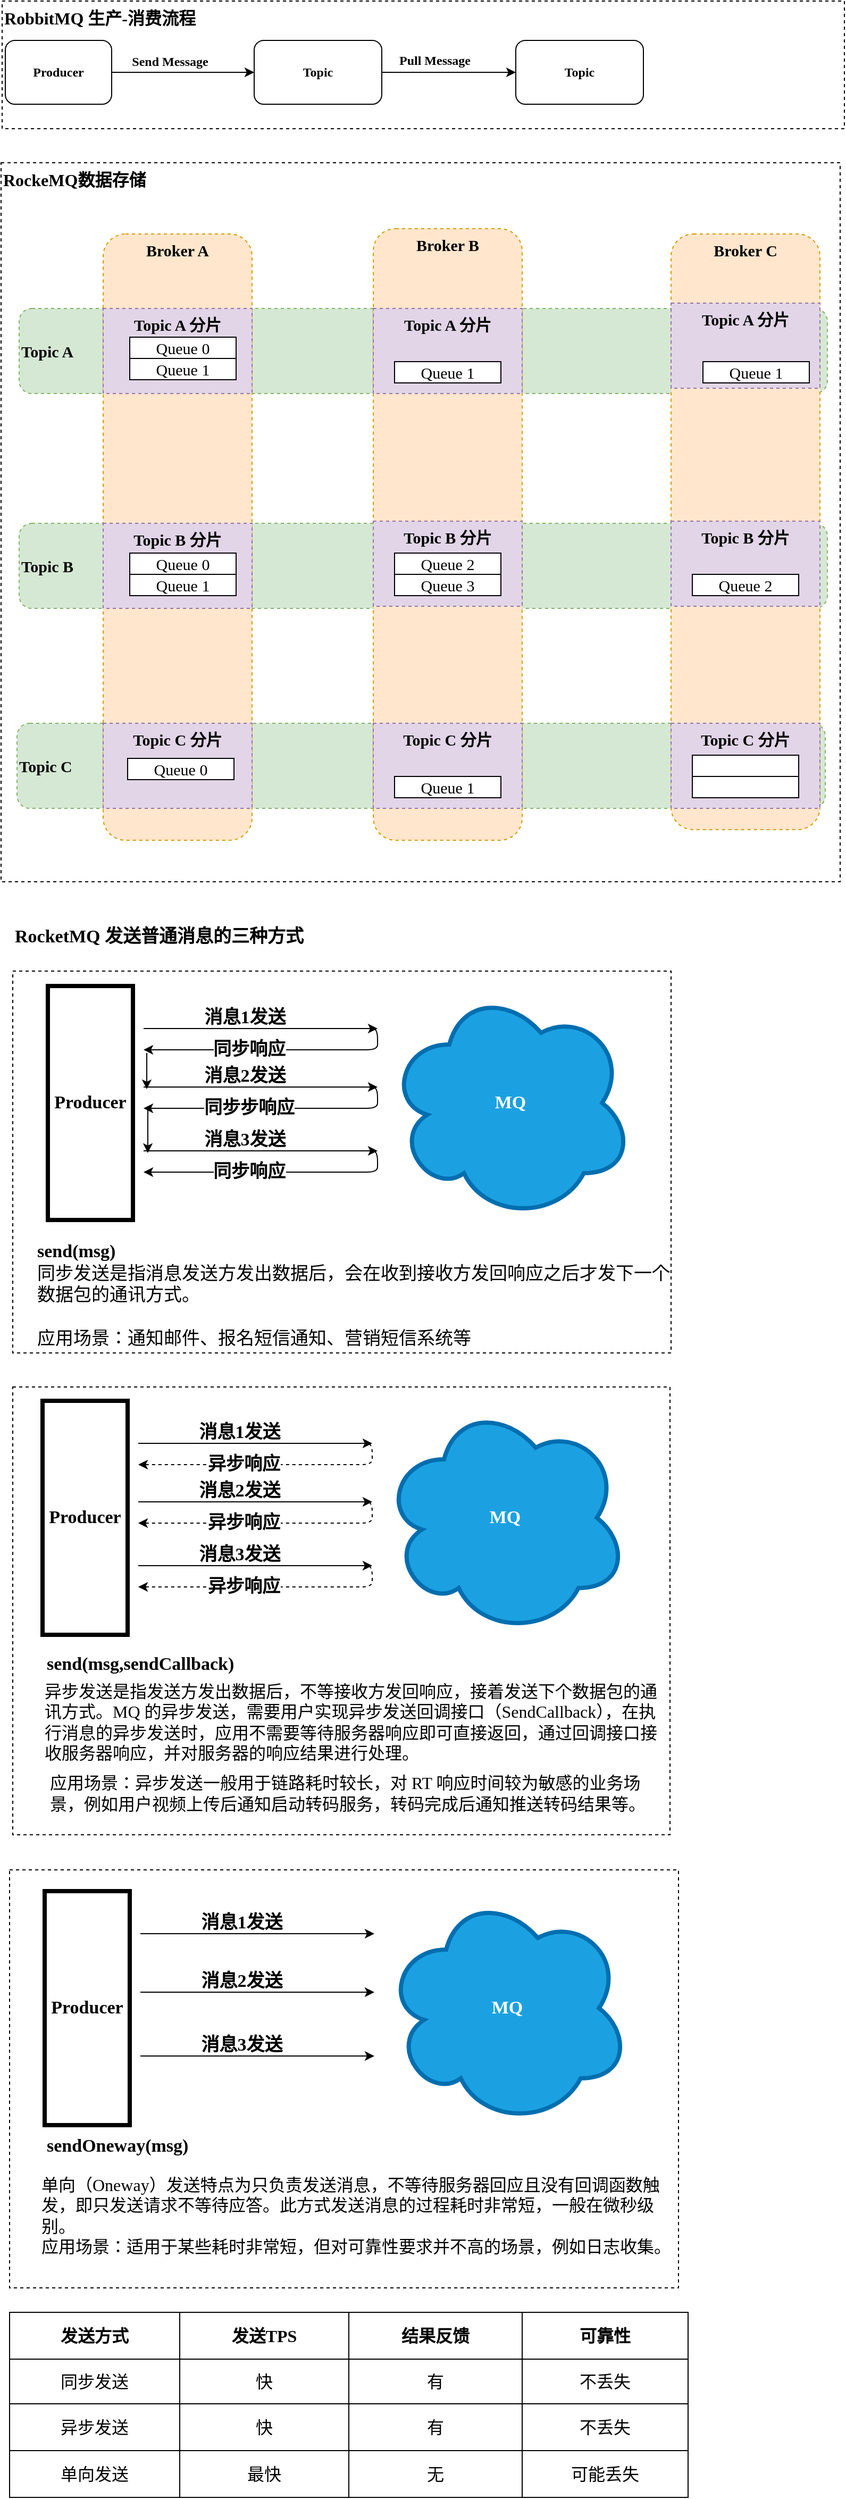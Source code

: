 <mxfile version="13.4.2" type="device"><diagram id="HSEBHs5aXsAqV9fbGGTV" name="Page-1"><mxGraphModel dx="2249" dy="762" grid="0" gridSize="10" guides="1" tooltips="1" connect="1" arrows="1" fold="1" page="1" pageScale="1" pageWidth="827" pageHeight="1169" background="#ffffff" math="0" shadow="0"><root><mxCell id="0"/><mxCell id="1" parent="0"/><mxCell id="LIU9ZLyNzpOcUcx7MtK8-192" value="" style="shape=table;html=1;whiteSpace=wrap;startSize=0;container=1;collapsible=0;childLayout=tableLayout;fontFamily=楷体;fontSize=16;fontStyle=1" parent="1" vertex="1"><mxGeometry x="-790" y="2183" width="638" height="174" as="geometry"/></mxCell><mxCell id="LIU9ZLyNzpOcUcx7MtK8-193" value="" style="shape=partialRectangle;html=1;whiteSpace=wrap;collapsible=0;dropTarget=0;pointerEvents=0;fillColor=none;top=0;left=0;bottom=0;right=0;points=[[0,0.5],[1,0.5]];portConstraint=eastwest;fontFamily=楷体;fontSize=16;fontStyle=1" parent="LIU9ZLyNzpOcUcx7MtK8-192" vertex="1"><mxGeometry width="638" height="44" as="geometry"/></mxCell><mxCell id="LIU9ZLyNzpOcUcx7MtK8-194" value="发送方式" style="shape=partialRectangle;html=1;whiteSpace=wrap;connectable=0;overflow=hidden;fillColor=none;top=0;left=0;bottom=0;right=0;fontFamily=楷体;fontSize=16;fontStyle=1" parent="LIU9ZLyNzpOcUcx7MtK8-193" vertex="1"><mxGeometry width="160" height="44" as="geometry"/></mxCell><mxCell id="LIU9ZLyNzpOcUcx7MtK8-195" value="发送TPS" style="shape=partialRectangle;html=1;whiteSpace=wrap;connectable=0;overflow=hidden;fillColor=none;top=0;left=0;bottom=0;right=0;fontFamily=楷体;fontSize=16;fontStyle=1" parent="LIU9ZLyNzpOcUcx7MtK8-193" vertex="1"><mxGeometry x="160" width="159" height="44" as="geometry"/></mxCell><mxCell id="LIU9ZLyNzpOcUcx7MtK8-196" value="结果反馈" style="shape=partialRectangle;html=1;whiteSpace=wrap;connectable=0;overflow=hidden;fillColor=none;top=0;left=0;bottom=0;right=0;fontFamily=楷体;fontSize=16;fontStyle=1" parent="LIU9ZLyNzpOcUcx7MtK8-193" vertex="1"><mxGeometry x="319" width="163" height="44" as="geometry"/></mxCell><mxCell id="LIU9ZLyNzpOcUcx7MtK8-197" value="可靠性" style="shape=partialRectangle;html=1;whiteSpace=wrap;connectable=0;overflow=hidden;fillColor=none;top=0;left=0;bottom=0;right=0;fontFamily=楷体;fontSize=16;fontStyle=1" parent="LIU9ZLyNzpOcUcx7MtK8-193" vertex="1"><mxGeometry x="482" width="156" height="44" as="geometry"/></mxCell><mxCell id="LIU9ZLyNzpOcUcx7MtK8-198" value="" style="shape=partialRectangle;html=1;whiteSpace=wrap;collapsible=0;dropTarget=0;pointerEvents=0;fillColor=none;top=0;left=0;bottom=0;right=0;points=[[0,0.5],[1,0.5]];portConstraint=eastwest;fontFamily=楷体;fontSize=16;fontStyle=1" parent="LIU9ZLyNzpOcUcx7MtK8-192" vertex="1"><mxGeometry y="44" width="638" height="42" as="geometry"/></mxCell><mxCell id="LIU9ZLyNzpOcUcx7MtK8-199" value="&lt;span style=&quot;font-weight: normal&quot;&gt;同步发送&lt;/span&gt;" style="shape=partialRectangle;html=1;whiteSpace=wrap;connectable=0;overflow=hidden;fillColor=none;top=0;left=0;bottom=0;right=0;fontFamily=楷体;fontSize=16;fontStyle=1" parent="LIU9ZLyNzpOcUcx7MtK8-198" vertex="1"><mxGeometry width="160" height="42" as="geometry"/></mxCell><mxCell id="LIU9ZLyNzpOcUcx7MtK8-200" value="快" style="shape=partialRectangle;html=1;whiteSpace=wrap;connectable=0;overflow=hidden;fillColor=none;top=0;left=0;bottom=0;right=0;fontFamily=楷体;fontSize=16;fontStyle=0" parent="LIU9ZLyNzpOcUcx7MtK8-198" vertex="1"><mxGeometry x="160" width="159" height="42" as="geometry"/></mxCell><mxCell id="LIU9ZLyNzpOcUcx7MtK8-201" value="有" style="shape=partialRectangle;html=1;whiteSpace=wrap;connectable=0;overflow=hidden;fillColor=none;top=0;left=0;bottom=0;right=0;fontFamily=楷体;fontSize=16;fontStyle=0" parent="LIU9ZLyNzpOcUcx7MtK8-198" vertex="1"><mxGeometry x="319" width="163" height="42" as="geometry"/></mxCell><mxCell id="LIU9ZLyNzpOcUcx7MtK8-202" value="不丢失" style="shape=partialRectangle;html=1;whiteSpace=wrap;connectable=0;overflow=hidden;fillColor=none;top=0;left=0;bottom=0;right=0;fontFamily=楷体;fontSize=16;fontStyle=0" parent="LIU9ZLyNzpOcUcx7MtK8-198" vertex="1"><mxGeometry x="482" width="156" height="42" as="geometry"/></mxCell><mxCell id="LIU9ZLyNzpOcUcx7MtK8-203" value="" style="shape=partialRectangle;html=1;whiteSpace=wrap;collapsible=0;dropTarget=0;pointerEvents=0;fillColor=none;top=0;left=0;bottom=0;right=0;points=[[0,0.5],[1,0.5]];portConstraint=eastwest;fontFamily=楷体;fontSize=16;fontStyle=1" parent="LIU9ZLyNzpOcUcx7MtK8-192" vertex="1"><mxGeometry y="86" width="638" height="44" as="geometry"/></mxCell><mxCell id="LIU9ZLyNzpOcUcx7MtK8-204" value="异步发送" style="shape=partialRectangle;html=1;whiteSpace=wrap;connectable=0;overflow=hidden;fillColor=none;top=0;left=0;bottom=0;right=0;fontFamily=楷体;fontSize=16;fontStyle=0" parent="LIU9ZLyNzpOcUcx7MtK8-203" vertex="1"><mxGeometry width="160" height="44" as="geometry"/></mxCell><mxCell id="LIU9ZLyNzpOcUcx7MtK8-205" value="快" style="shape=partialRectangle;html=1;whiteSpace=wrap;connectable=0;overflow=hidden;fillColor=none;top=0;left=0;bottom=0;right=0;fontFamily=楷体;fontSize=16;fontStyle=0" parent="LIU9ZLyNzpOcUcx7MtK8-203" vertex="1"><mxGeometry x="160" width="159" height="44" as="geometry"/></mxCell><mxCell id="LIU9ZLyNzpOcUcx7MtK8-206" value="有" style="shape=partialRectangle;html=1;whiteSpace=wrap;connectable=0;overflow=hidden;fillColor=none;top=0;left=0;bottom=0;right=0;fontFamily=楷体;fontSize=16;fontStyle=0" parent="LIU9ZLyNzpOcUcx7MtK8-203" vertex="1"><mxGeometry x="319" width="163" height="44" as="geometry"/></mxCell><mxCell id="LIU9ZLyNzpOcUcx7MtK8-207" value="不丢失" style="shape=partialRectangle;html=1;whiteSpace=wrap;connectable=0;overflow=hidden;fillColor=none;top=0;left=0;bottom=0;right=0;fontFamily=楷体;fontSize=16;fontStyle=0" parent="LIU9ZLyNzpOcUcx7MtK8-203" vertex="1"><mxGeometry x="482" width="156" height="44" as="geometry"/></mxCell><mxCell id="LIU9ZLyNzpOcUcx7MtK8-213" value="" style="shape=partialRectangle;html=1;whiteSpace=wrap;collapsible=0;dropTarget=0;pointerEvents=0;fillColor=none;top=0;left=0;bottom=0;right=0;points=[[0,0.5],[1,0.5]];portConstraint=eastwest;fontFamily=楷体;fontSize=16;fontStyle=1" parent="LIU9ZLyNzpOcUcx7MtK8-192" vertex="1"><mxGeometry y="130" width="638" height="44" as="geometry"/></mxCell><mxCell id="LIU9ZLyNzpOcUcx7MtK8-214" value="单向发送" style="shape=partialRectangle;html=1;whiteSpace=wrap;connectable=0;overflow=hidden;fillColor=none;top=0;left=0;bottom=0;right=0;fontFamily=楷体;fontSize=16;fontStyle=0" parent="LIU9ZLyNzpOcUcx7MtK8-213" vertex="1"><mxGeometry width="160" height="44" as="geometry"/></mxCell><mxCell id="LIU9ZLyNzpOcUcx7MtK8-215" value="最快" style="shape=partialRectangle;html=1;whiteSpace=wrap;connectable=0;overflow=hidden;fillColor=none;top=0;left=0;bottom=0;right=0;fontFamily=楷体;fontSize=16;fontStyle=0" parent="LIU9ZLyNzpOcUcx7MtK8-213" vertex="1"><mxGeometry x="160" width="159" height="44" as="geometry"/></mxCell><mxCell id="LIU9ZLyNzpOcUcx7MtK8-216" value="无" style="shape=partialRectangle;html=1;whiteSpace=wrap;connectable=0;overflow=hidden;fillColor=none;top=0;left=0;bottom=0;right=0;fontFamily=楷体;fontSize=16;fontStyle=0" parent="LIU9ZLyNzpOcUcx7MtK8-213" vertex="1"><mxGeometry x="319" width="163" height="44" as="geometry"/></mxCell><mxCell id="LIU9ZLyNzpOcUcx7MtK8-217" value="可能丢失" style="shape=partialRectangle;html=1;whiteSpace=wrap;connectable=0;overflow=hidden;fillColor=none;top=0;left=0;bottom=0;right=0;fontFamily=楷体;fontSize=16;fontStyle=0" parent="LIU9ZLyNzpOcUcx7MtK8-213" vertex="1"><mxGeometry x="482" width="156" height="44" as="geometry"/></mxCell><mxCell id="LIU9ZLyNzpOcUcx7MtK8-1" value="RocketMQ 发送普通消息的三种方式" style="text;html=1;strokeColor=none;fillColor=none;align=left;verticalAlign=middle;whiteSpace=wrap;rounded=0;strokeWidth=4;fontSize=17;fontStyle=1;fontFamily=楷体;" parent="1" vertex="1"><mxGeometry x="-787" y="860" width="340" height="60" as="geometry"/></mxCell><mxCell id="LIU9ZLyNzpOcUcx7MtK8-23" value="" style="rounded=0;whiteSpace=wrap;html=1;strokeWidth=1;fontFamily=Times New Roman;fontSize=17;dashed=1;fillColor=none;imageAspect=1;fontStyle=1" parent="1" vertex="1"><mxGeometry x="-787" y="1313" width="618" height="421" as="geometry"/></mxCell><mxCell id="LIU9ZLyNzpOcUcx7MtK8-110" value="" style="rounded=0;whiteSpace=wrap;html=1;strokeWidth=1;fontFamily=楷体;fontSize=17;fillColor=none;imageAspect=1;dashed=1;" parent="1" vertex="1"><mxGeometry x="-787" y="922" width="619" height="359" as="geometry"/></mxCell><mxCell id="LIU9ZLyNzpOcUcx7MtK8-112" value="Producer" style="rounded=0;whiteSpace=wrap;html=1;strokeWidth=4;fontSize=17;fontFamily=Times New Roman;fontStyle=1" parent="1" vertex="1"><mxGeometry x="-754" y="936" width="80" height="220" as="geometry"/></mxCell><mxCell id="LIU9ZLyNzpOcUcx7MtK8-113" value="MQ" style="ellipse;shape=cloud;whiteSpace=wrap;html=1;strokeWidth=4;fontSize=17;fillColor=#1ba1e2;strokeColor=#006EAF;fontColor=#ffffff;fontFamily=Times New Roman;fontStyle=1" parent="1" vertex="1"><mxGeometry x="-434" y="936" width="230" height="220" as="geometry"/></mxCell><mxCell id="LIU9ZLyNzpOcUcx7MtK8-114" value="" style="endArrow=classic;html=1;fontSize=17;" parent="1" edge="1"><mxGeometry width="50" height="50" relative="1" as="geometry"><mxPoint x="-664" y="976" as="sourcePoint"/><mxPoint x="-444" y="976" as="targetPoint"/></mxGeometry></mxCell><mxCell id="LIU9ZLyNzpOcUcx7MtK8-115" value="消息1发送" style="text;html=1;align=center;verticalAlign=middle;resizable=0;points=[];autosize=1;fontSize=17;fontFamily=楷体;fontStyle=1" parent="1" vertex="1"><mxGeometry x="-614" y="951" width="90" height="30" as="geometry"/></mxCell><mxCell id="LIU9ZLyNzpOcUcx7MtK8-116" value="" style="endArrow=classic;html=1;fontFamily=楷体;fontSize=17;edgeStyle=orthogonalEdgeStyle;strokeWidth=1;" parent="1" edge="1"><mxGeometry width="50" height="50" relative="1" as="geometry"><mxPoint x="-453" y="976" as="sourcePoint"/><mxPoint x="-664" y="996" as="targetPoint"/><Array as="points"><mxPoint x="-444" y="976"/><mxPoint x="-444" y="996"/></Array></mxGeometry></mxCell><mxCell id="LIU9ZLyNzpOcUcx7MtK8-117" value="同步响应" style="edgeLabel;html=1;align=center;verticalAlign=middle;resizable=0;points=[];fontSize=17;fontFamily=楷体;fontStyle=1" parent="LIU9ZLyNzpOcUcx7MtK8-116" vertex="1" connectable="0"><mxGeometry x="0.357" relative="1" as="geometry"><mxPoint x="19" as="offset"/></mxGeometry></mxCell><mxCell id="LIU9ZLyNzpOcUcx7MtK8-118" value="" style="endArrow=classic;html=1;fontSize=17;" parent="1" edge="1"><mxGeometry width="50" height="50" relative="1" as="geometry"><mxPoint x="-664" y="1031" as="sourcePoint"/><mxPoint x="-444" y="1031" as="targetPoint"/></mxGeometry></mxCell><mxCell id="LIU9ZLyNzpOcUcx7MtK8-119" value="消息2发送" style="text;html=1;align=center;verticalAlign=middle;resizable=0;points=[];autosize=1;fontSize=17;fontFamily=楷体;fontStyle=1" parent="1" vertex="1"><mxGeometry x="-614" y="1006" width="90" height="30" as="geometry"/></mxCell><mxCell id="LIU9ZLyNzpOcUcx7MtK8-120" value="" style="endArrow=classic;html=1;fontFamily=楷体;fontSize=17;edgeStyle=orthogonalEdgeStyle;strokeWidth=1;" parent="1" edge="1"><mxGeometry width="50" height="50" relative="1" as="geometry"><mxPoint x="-453" y="1031" as="sourcePoint"/><mxPoint x="-664" y="1051" as="targetPoint"/><Array as="points"><mxPoint x="-444" y="1031"/><mxPoint x="-444" y="1051"/></Array></mxGeometry></mxCell><mxCell id="LIU9ZLyNzpOcUcx7MtK8-121" value="同步步响应" style="edgeLabel;html=1;align=center;verticalAlign=middle;resizable=0;points=[];fontSize=17;fontFamily=楷体;fontStyle=1" parent="LIU9ZLyNzpOcUcx7MtK8-120" vertex="1" connectable="0"><mxGeometry x="0.357" relative="1" as="geometry"><mxPoint x="19" as="offset"/></mxGeometry></mxCell><mxCell id="LIU9ZLyNzpOcUcx7MtK8-122" value="" style="endArrow=classic;html=1;fontSize=17;" parent="1" edge="1"><mxGeometry width="50" height="50" relative="1" as="geometry"><mxPoint x="-664" y="1091" as="sourcePoint"/><mxPoint x="-444" y="1091" as="targetPoint"/></mxGeometry></mxCell><mxCell id="LIU9ZLyNzpOcUcx7MtK8-123" value="消息3发送" style="text;html=1;align=center;verticalAlign=middle;resizable=0;points=[];autosize=1;fontSize=17;fontFamily=楷体;fontStyle=1" parent="1" vertex="1"><mxGeometry x="-614" y="1066" width="90" height="30" as="geometry"/></mxCell><mxCell id="LIU9ZLyNzpOcUcx7MtK8-124" value="" style="endArrow=classic;html=1;fontFamily=楷体;fontSize=17;edgeStyle=orthogonalEdgeStyle;strokeWidth=1;" parent="1" edge="1"><mxGeometry width="50" height="50" relative="1" as="geometry"><mxPoint x="-453" y="1091" as="sourcePoint"/><mxPoint x="-664" y="1111" as="targetPoint"/><Array as="points"><mxPoint x="-444" y="1091"/><mxPoint x="-444" y="1111"/></Array></mxGeometry></mxCell><mxCell id="LIU9ZLyNzpOcUcx7MtK8-125" value="同步响应" style="edgeLabel;html=1;align=center;verticalAlign=middle;resizable=0;points=[];fontSize=17;fontFamily=楷体;fontStyle=1" parent="LIU9ZLyNzpOcUcx7MtK8-124" vertex="1" connectable="0"><mxGeometry x="0.357" relative="1" as="geometry"><mxPoint x="19" as="offset"/></mxGeometry></mxCell><mxCell id="LIU9ZLyNzpOcUcx7MtK8-129" value="" style="endArrow=classic;html=1;strokeWidth=1;fontFamily=楷体;fontSize=17;" parent="1" edge="1"><mxGeometry width="50" height="50" relative="1" as="geometry"><mxPoint x="-661" y="999" as="sourcePoint"/><mxPoint x="-661" y="1033" as="targetPoint"/></mxGeometry></mxCell><mxCell id="LIU9ZLyNzpOcUcx7MtK8-131" value="" style="endArrow=classic;html=1;strokeWidth=1;fontFamily=楷体;fontSize=17;" parent="1" edge="1"><mxGeometry width="50" height="50" relative="1" as="geometry"><mxPoint x="-660" y="1051" as="sourcePoint"/><mxPoint x="-660" y="1093" as="targetPoint"/><Array as="points"><mxPoint x="-660" y="1058"/></Array></mxGeometry></mxCell><mxCell id="LIU9ZLyNzpOcUcx7MtK8-132" value="" style="rounded=0;whiteSpace=wrap;html=1;strokeWidth=1;fontFamily=楷体;fontSize=17;fillColor=none;imageAspect=1;dashed=1;" parent="1" vertex="1"><mxGeometry x="-790" y="1767" width="629" height="393" as="geometry"/></mxCell><mxCell id="LIU9ZLyNzpOcUcx7MtK8-133" value="Producer" style="rounded=0;whiteSpace=wrap;html=1;strokeWidth=4;fontSize=17;fontFamily=Times New Roman;fontStyle=1" parent="1" vertex="1"><mxGeometry x="-757" y="1787" width="80" height="220" as="geometry"/></mxCell><mxCell id="LIU9ZLyNzpOcUcx7MtK8-134" value="MQ" style="ellipse;shape=cloud;whiteSpace=wrap;html=1;strokeWidth=4;fontSize=17;fillColor=#1ba1e2;strokeColor=#006EAF;fontColor=#ffffff;fontFamily=Times New Roman;fontStyle=1" parent="1" vertex="1"><mxGeometry x="-437" y="1787" width="230" height="220" as="geometry"/></mxCell><mxCell id="LIU9ZLyNzpOcUcx7MtK8-135" value="" style="endArrow=classic;html=1;fontSize=17;" parent="1" edge="1"><mxGeometry width="50" height="50" relative="1" as="geometry"><mxPoint x="-667" y="1827" as="sourcePoint"/><mxPoint x="-447" y="1827" as="targetPoint"/></mxGeometry></mxCell><mxCell id="LIU9ZLyNzpOcUcx7MtK8-136" value="消息1发送" style="text;html=1;align=center;verticalAlign=middle;resizable=0;points=[];autosize=1;fontSize=17;fontFamily=楷体;fontStyle=1" parent="1" vertex="1"><mxGeometry x="-617" y="1802" width="90" height="30" as="geometry"/></mxCell><mxCell id="LIU9ZLyNzpOcUcx7MtK8-139" value="" style="endArrow=classic;html=1;fontSize=17;" parent="1" edge="1"><mxGeometry width="50" height="50" relative="1" as="geometry"><mxPoint x="-667" y="1882" as="sourcePoint"/><mxPoint x="-447" y="1882" as="targetPoint"/></mxGeometry></mxCell><mxCell id="LIU9ZLyNzpOcUcx7MtK8-140" value="消息2发送" style="text;html=1;align=center;verticalAlign=middle;resizable=0;points=[];autosize=1;fontSize=17;fontFamily=楷体;fontStyle=1" parent="1" vertex="1"><mxGeometry x="-617" y="1857" width="90" height="30" as="geometry"/></mxCell><mxCell id="LIU9ZLyNzpOcUcx7MtK8-143" value="" style="endArrow=classic;html=1;fontSize=17;" parent="1" edge="1"><mxGeometry width="50" height="50" relative="1" as="geometry"><mxPoint x="-667" y="1942" as="sourcePoint"/><mxPoint x="-447" y="1942" as="targetPoint"/></mxGeometry></mxCell><mxCell id="LIU9ZLyNzpOcUcx7MtK8-144" value="消息3发送" style="text;html=1;align=center;verticalAlign=middle;resizable=0;points=[];autosize=1;fontSize=17;fontFamily=楷体;fontStyle=1" parent="1" vertex="1"><mxGeometry x="-617" y="1917" width="90" height="30" as="geometry"/></mxCell><mxCell id="LIU9ZLyNzpOcUcx7MtK8-147" value="sendOneway(msg)" style="rounded=1;dashed=1;strokeWidth=1;fillColor=none;fontFamily=Times New Roman;fontSize=17;labelBackgroundColor=none;whiteSpace=wrap;fontStyle=1;strokeColor=none;align=left;" parent="1" vertex="1"><mxGeometry x="-757" y="2012" width="382" height="29" as="geometry"/></mxCell><mxCell id="LIU9ZLyNzpOcUcx7MtK8-153" value="Producer" style="rounded=0;whiteSpace=wrap;html=1;strokeWidth=4;fontSize=17;fontFamily=Times New Roman;fontStyle=1" parent="1" vertex="1"><mxGeometry x="-759" y="1326" width="80" height="220" as="geometry"/></mxCell><mxCell id="LIU9ZLyNzpOcUcx7MtK8-154" value="MQ" style="ellipse;shape=cloud;whiteSpace=wrap;html=1;strokeWidth=4;fontSize=17;fillColor=#1ba1e2;strokeColor=#006EAF;fontColor=#ffffff;fontStyle=1;fontFamily=Times New Roman;" parent="1" vertex="1"><mxGeometry x="-439" y="1326" width="230" height="220" as="geometry"/></mxCell><mxCell id="LIU9ZLyNzpOcUcx7MtK8-155" value="" style="endArrow=classic;html=1;fontSize=17;" parent="1" edge="1"><mxGeometry width="50" height="50" relative="1" as="geometry"><mxPoint x="-669" y="1366" as="sourcePoint"/><mxPoint x="-449" y="1366" as="targetPoint"/></mxGeometry></mxCell><mxCell id="LIU9ZLyNzpOcUcx7MtK8-156" value="消息1发送" style="text;html=1;align=center;verticalAlign=middle;resizable=0;points=[];autosize=1;fontSize=17;fontFamily=楷体;fontStyle=1" parent="1" vertex="1"><mxGeometry x="-619" y="1341" width="90" height="30" as="geometry"/></mxCell><mxCell id="LIU9ZLyNzpOcUcx7MtK8-157" value="" style="endArrow=classic;html=1;fontFamily=楷体;fontSize=17;edgeStyle=orthogonalEdgeStyle;dashed=1;strokeWidth=1;" parent="1" edge="1"><mxGeometry width="50" height="50" relative="1" as="geometry"><mxPoint x="-458" y="1366" as="sourcePoint"/><mxPoint x="-669" y="1386" as="targetPoint"/><Array as="points"><mxPoint x="-449" y="1366"/><mxPoint x="-449" y="1386"/></Array></mxGeometry></mxCell><mxCell id="LIU9ZLyNzpOcUcx7MtK8-158" value="异步响应" style="edgeLabel;html=1;align=center;verticalAlign=middle;resizable=0;points=[];fontSize=17;fontFamily=楷体;fontStyle=1" parent="LIU9ZLyNzpOcUcx7MtK8-157" vertex="1" connectable="0"><mxGeometry x="0.357" relative="1" as="geometry"><mxPoint x="19" as="offset"/></mxGeometry></mxCell><mxCell id="LIU9ZLyNzpOcUcx7MtK8-159" value="" style="endArrow=classic;html=1;fontSize=17;" parent="1" edge="1"><mxGeometry width="50" height="50" relative="1" as="geometry"><mxPoint x="-669" y="1421" as="sourcePoint"/><mxPoint x="-449" y="1421" as="targetPoint"/></mxGeometry></mxCell><mxCell id="LIU9ZLyNzpOcUcx7MtK8-160" value="消息2发送" style="text;html=1;align=center;verticalAlign=middle;resizable=0;points=[];autosize=1;fontSize=17;fontFamily=楷体;fontStyle=1" parent="1" vertex="1"><mxGeometry x="-619" y="1396" width="90" height="30" as="geometry"/></mxCell><mxCell id="LIU9ZLyNzpOcUcx7MtK8-161" value="" style="endArrow=classic;html=1;fontFamily=楷体;fontSize=17;edgeStyle=orthogonalEdgeStyle;dashed=1;strokeWidth=1;" parent="1" edge="1"><mxGeometry width="50" height="50" relative="1" as="geometry"><mxPoint x="-458" y="1421" as="sourcePoint"/><mxPoint x="-669" y="1441" as="targetPoint"/><Array as="points"><mxPoint x="-449" y="1421"/><mxPoint x="-449" y="1441"/></Array></mxGeometry></mxCell><mxCell id="LIU9ZLyNzpOcUcx7MtK8-162" value="异步响应" style="edgeLabel;html=1;align=center;verticalAlign=middle;resizable=0;points=[];fontSize=17;fontFamily=楷体;fontStyle=1" parent="LIU9ZLyNzpOcUcx7MtK8-161" vertex="1" connectable="0"><mxGeometry x="0.357" relative="1" as="geometry"><mxPoint x="19" as="offset"/></mxGeometry></mxCell><mxCell id="LIU9ZLyNzpOcUcx7MtK8-163" value="" style="endArrow=classic;html=1;fontSize=17;" parent="1" edge="1"><mxGeometry width="50" height="50" relative="1" as="geometry"><mxPoint x="-669" y="1481" as="sourcePoint"/><mxPoint x="-449" y="1481" as="targetPoint"/></mxGeometry></mxCell><mxCell id="LIU9ZLyNzpOcUcx7MtK8-164" value="消息3发送" style="text;html=1;align=center;verticalAlign=middle;resizable=0;points=[];autosize=1;fontSize=17;fontFamily=楷体;fontStyle=1" parent="1" vertex="1"><mxGeometry x="-619" y="1456" width="90" height="30" as="geometry"/></mxCell><mxCell id="LIU9ZLyNzpOcUcx7MtK8-165" value="" style="endArrow=classic;html=1;fontFamily=楷体;fontSize=17;edgeStyle=orthogonalEdgeStyle;dashed=1;strokeWidth=1;" parent="1" edge="1"><mxGeometry width="50" height="50" relative="1" as="geometry"><mxPoint x="-458" y="1481" as="sourcePoint"/><mxPoint x="-669" y="1501" as="targetPoint"/><Array as="points"><mxPoint x="-449" y="1481"/><mxPoint x="-449" y="1501"/></Array></mxGeometry></mxCell><mxCell id="LIU9ZLyNzpOcUcx7MtK8-166" value="异步响应" style="edgeLabel;html=1;align=center;verticalAlign=middle;resizable=0;points=[];fontSize=17;fontFamily=楷体;fontStyle=1" parent="LIU9ZLyNzpOcUcx7MtK8-165" vertex="1" connectable="0"><mxGeometry x="0.357" relative="1" as="geometry"><mxPoint x="19" as="offset"/></mxGeometry></mxCell><mxCell id="LIU9ZLyNzpOcUcx7MtK8-167" value="send(msg)" style="rounded=1;dashed=1;strokeWidth=1;fillColor=none;fontFamily=Times New Roman;fontSize=17;labelBackgroundColor=none;whiteSpace=wrap;fontStyle=1;strokeColor=none;align=left;" parent="1" vertex="1"><mxGeometry x="-766" y="1173" width="378" height="25" as="geometry"/></mxCell><mxCell id="LIU9ZLyNzpOcUcx7MtK8-168" value="异步发送是指发送方发出数据后，不等接收方发回响应，接着发送下个数据包的通讯方式。MQ 的异步发送，需要用户实现异步发送回调接口（SendCallback），在执行消息的异步发送时，应用不需要等待服务器响应即可直接返回，通过回调接口接收服务器响应，并对服务器的响应结果进行处理。" style="rounded=1;dashed=1;strokeWidth=1;fillColor=none;fontFamily=楷体;fontSize=16;labelBackgroundColor=none;whiteSpace=wrap;fontStyle=0;strokeColor=none;align=left;" parent="1" vertex="1"><mxGeometry x="-759" y="1588" width="589" height="79" as="geometry"/></mxCell><mxCell id="LIU9ZLyNzpOcUcx7MtK8-169" value="同步发送是指消息发送方发出数据后，会在收到接收方发回响应之后才发下一个数据包的通讯方式。&#10;&#10;应用场景：通知邮件、报名短信通知、营销短信系统等" style="rounded=1;dashed=1;strokeWidth=1;fillColor=none;fontFamily=楷体;fontSize=17;labelBackgroundColor=none;whiteSpace=wrap;fontStyle=0;strokeColor=none;align=left;" parent="1" vertex="1"><mxGeometry x="-766" y="1201" width="600" height="71" as="geometry"/></mxCell><mxCell id="LIU9ZLyNzpOcUcx7MtK8-170" value="send(msg,sendCallback)" style="rounded=1;dashed=1;strokeWidth=1;fillColor=none;fontFamily=Times New Roman;fontSize=17;labelBackgroundColor=none;whiteSpace=wrap;fontStyle=1;strokeColor=none;align=left;" parent="1" vertex="1"><mxGeometry x="-757" y="1561" width="378" height="25" as="geometry"/></mxCell><mxCell id="LIU9ZLyNzpOcUcx7MtK8-171" value="单向（Oneway）发送特点为只负责发送消息，不等待服务器回应且没有回调函数触发，即只发送请求不等待应答。此方式发送消息的过程耗时非常短，一般在微秒级别。&#10;应用场景：适用于某些耗时非常短，但对可靠性要求并不高的场景，例如日志收集。" style="rounded=1;dashed=1;strokeWidth=1;fillColor=none;fontFamily=楷体;fontSize=16;labelBackgroundColor=none;whiteSpace=wrap;fontStyle=0;strokeColor=none;align=left;" parent="1" vertex="1"><mxGeometry x="-762" y="2039" width="601" height="106" as="geometry"/></mxCell><mxCell id="LIU9ZLyNzpOcUcx7MtK8-172" value="应用场景：异步发送一般用于链路耗时较长，对 RT 响应时间较为敏感的业务场景，例如用户视频上传后通知启动转码服务，转码完成后通知推送转码结果等。" style="rounded=1;dashed=1;strokeWidth=1;fillColor=none;fontFamily=楷体;fontSize=16;labelBackgroundColor=none;whiteSpace=wrap;fontStyle=0;strokeColor=none;align=left;" parent="1" vertex="1"><mxGeometry x="-754" y="1655" width="589" height="79" as="geometry"/></mxCell><mxCell id="LIU9ZLyNzpOcUcx7MtK8-228" value="" style="edgeStyle=orthogonalEdgeStyle;rounded=0;orthogonalLoop=1;jettySize=auto;html=1;endArrow=openThin;endFill=0;strokeWidth=1;fontFamily=楷体;fontSize=16;fontColor=#000000;" parent="1" source="LIU9ZLyNzpOcUcx7MtK8-192" edge="1"><mxGeometry relative="1" as="geometry"/></mxCell><mxCell id="LIU9ZLyNzpOcUcx7MtK8-246" value="RockeMQ数据存储" style="rounded=0;whiteSpace=wrap;html=1;dashed=1;labelBackgroundColor=none;strokeColor=#000000;strokeWidth=1;fillColor=none;fontFamily=楷体;fontSize=16;fontColor=#000000;align=left;verticalAlign=top;fontStyle=1" parent="1" vertex="1"><mxGeometry x="-798" y="162" width="789" height="676" as="geometry"/></mxCell><mxCell id="LIU9ZLyNzpOcUcx7MtK8-270" value="Topic A" style="whiteSpace=wrap;html=1;dashed=1;fillColor=#d5e8d4;strokeColor=#82b366;rounded=1;align=left;fontStyle=1;fontSize=15;fontFamily=Times New Roman;" parent="1" vertex="1"><mxGeometry x="-781" y="299" width="760" height="80" as="geometry"/></mxCell><mxCell id="LIU9ZLyNzpOcUcx7MtK8-271" value="&lt;span style=&quot;color: rgb(0, 0, 0); font-size: 15px; font-style: normal; letter-spacing: normal; text-indent: 0px; text-transform: none; word-spacing: 0px; display: inline; float: none;&quot;&gt;Topic B&lt;/span&gt;" style="whiteSpace=wrap;html=1;dashed=1;fillColor=#d5e8d4;strokeColor=#82b366;rounded=1;align=left;fontFamily=Times New Roman;labelBackgroundColor=none;fontStyle=1" parent="1" vertex="1"><mxGeometry x="-781" y="501" width="760" height="80" as="geometry"/></mxCell><mxCell id="LIU9ZLyNzpOcUcx7MtK8-272" value="&lt;span style=&quot;font-size: 15px;&quot;&gt;Topic C&lt;/span&gt;" style="whiteSpace=wrap;html=1;dashed=1;fillColor=#d5e8d4;strokeColor=#82b366;rounded=1;align=left;fontFamily=Times New Roman;fontStyle=1" parent="1" vertex="1"><mxGeometry x="-783" y="689" width="760" height="80" as="geometry"/></mxCell><mxCell id="LIU9ZLyNzpOcUcx7MtK8-273" value="Broker A" style="rounded=1;whiteSpace=wrap;html=1;dashed=1;labelBackgroundColor=none;fontFamily=Times New Roman;fontSize=15;align=center;fillColor=#ffe6cc;strokeColor=#d79b00;verticalAlign=top;fontStyle=1" parent="1" vertex="1"><mxGeometry x="-702" y="229" width="140" height="570" as="geometry"/></mxCell><mxCell id="LIU9ZLyNzpOcUcx7MtK8-274" value="Broker B" style="rounded=1;whiteSpace=wrap;html=1;dashed=1;labelBackgroundColor=none;fontFamily=Times New Roman;fontSize=15;align=center;fillColor=#ffe6cc;strokeColor=#d79b00;verticalAlign=top;fontStyle=1" parent="1" vertex="1"><mxGeometry x="-448" y="224" width="140" height="575" as="geometry"/></mxCell><mxCell id="LIU9ZLyNzpOcUcx7MtK8-275" value="Broker C" style="rounded=1;whiteSpace=wrap;html=1;dashed=1;labelBackgroundColor=none;fontFamily=Times New Roman;fontSize=15;align=center;fillColor=#ffe6cc;strokeColor=#d79b00;verticalAlign=top;fontStyle=1" parent="1" vertex="1"><mxGeometry x="-168" y="229" width="140" height="560" as="geometry"/></mxCell><mxCell id="LIU9ZLyNzpOcUcx7MtK8-276" value="Topic A 分片" style="rounded=0;whiteSpace=wrap;html=1;dashed=1;labelBackgroundColor=none;fontFamily=Times New Roman;fontSize=15;align=center;fillColor=#e1d5e7;strokeColor=#9673a6;verticalAlign=top;fontStyle=1" parent="1" vertex="1"><mxGeometry x="-702" y="299" width="140" height="80" as="geometry"/></mxCell><mxCell id="LIU9ZLyNzpOcUcx7MtK8-277" value="Queue 0" style="rounded=0;whiteSpace=wrap;html=1;labelBackgroundColor=none;fontFamily=Times New Roman;fontSize=15;align=center;" parent="1" vertex="1"><mxGeometry x="-677" y="326" width="100" height="20" as="geometry"/></mxCell><mxCell id="LIU9ZLyNzpOcUcx7MtK8-278" value="Queue 1" style="rounded=0;whiteSpace=wrap;html=1;labelBackgroundColor=none;fontFamily=Times New Roman;fontSize=15;align=center;" parent="1" vertex="1"><mxGeometry x="-677" y="346" width="100" height="20" as="geometry"/></mxCell><mxCell id="LIU9ZLyNzpOcUcx7MtK8-279" value="Topic A 分片" style="rounded=0;whiteSpace=wrap;html=1;dashed=1;labelBackgroundColor=none;fontFamily=Times New Roman;fontSize=15;align=center;fillColor=#e1d5e7;strokeColor=#9673a6;verticalAlign=top;fontStyle=1" parent="1" vertex="1"><mxGeometry x="-448" y="299" width="140" height="80" as="geometry"/></mxCell><mxCell id="LIU9ZLyNzpOcUcx7MtK8-280" value="Queue 1" style="rounded=0;whiteSpace=wrap;html=1;labelBackgroundColor=none;fontFamily=Times New Roman;fontSize=15;align=center;" parent="1" vertex="1"><mxGeometry x="-428" y="349" width="100" height="20" as="geometry"/></mxCell><mxCell id="LIU9ZLyNzpOcUcx7MtK8-281" value="Topic A 分片" style="rounded=0;whiteSpace=wrap;html=1;dashed=1;labelBackgroundColor=none;fontFamily=Times New Roman;fontSize=15;align=center;fillColor=#e1d5e7;strokeColor=#9673a6;verticalAlign=top;fontStyle=1" parent="1" vertex="1"><mxGeometry x="-168" y="294" width="140" height="80" as="geometry"/></mxCell><mxCell id="LIU9ZLyNzpOcUcx7MtK8-282" value="Queue 1" style="rounded=0;whiteSpace=wrap;html=1;labelBackgroundColor=none;fontFamily=Times New Roman;fontSize=15;align=center;" parent="1" vertex="1"><mxGeometry x="-138" y="349" width="100" height="20" as="geometry"/></mxCell><mxCell id="LIU9ZLyNzpOcUcx7MtK8-283" value="Topic B 分片" style="rounded=0;whiteSpace=wrap;html=1;dashed=1;labelBackgroundColor=none;fontFamily=Times New Roman;fontSize=15;align=center;fillColor=#e1d5e7;strokeColor=#9673a6;verticalAlign=top;fontStyle=1" parent="1" vertex="1"><mxGeometry x="-702" y="501" width="140" height="80" as="geometry"/></mxCell><mxCell id="LIU9ZLyNzpOcUcx7MtK8-284" value="Queue 0" style="rounded=0;whiteSpace=wrap;html=1;labelBackgroundColor=none;fontFamily=Times New Roman;fontSize=15;align=center;" parent="1" vertex="1"><mxGeometry x="-677" y="529" width="100" height="20" as="geometry"/></mxCell><mxCell id="LIU9ZLyNzpOcUcx7MtK8-285" value="Queue 1" style="rounded=0;whiteSpace=wrap;html=1;labelBackgroundColor=none;fontFamily=Times New Roman;fontSize=15;align=center;" parent="1" vertex="1"><mxGeometry x="-677" y="549" width="100" height="20" as="geometry"/></mxCell><mxCell id="LIU9ZLyNzpOcUcx7MtK8-286" value="Topic B 分片" style="rounded=0;whiteSpace=wrap;html=1;dashed=1;labelBackgroundColor=none;fontFamily=Times New Roman;fontSize=15;align=center;fillColor=#e1d5e7;strokeColor=#9673a6;verticalAlign=top;fontStyle=1" parent="1" vertex="1"><mxGeometry x="-448" y="499" width="140" height="80" as="geometry"/></mxCell><mxCell id="LIU9ZLyNzpOcUcx7MtK8-287" value="Queue 2" style="rounded=0;whiteSpace=wrap;html=1;labelBackgroundColor=none;fontFamily=Times New Roman;fontSize=15;align=center;" parent="1" vertex="1"><mxGeometry x="-428" y="529" width="100" height="20" as="geometry"/></mxCell><mxCell id="LIU9ZLyNzpOcUcx7MtK8-288" value="Queue 3" style="rounded=0;whiteSpace=wrap;html=1;labelBackgroundColor=none;fontFamily=Times New Roman;fontSize=15;align=center;" parent="1" vertex="1"><mxGeometry x="-428" y="549" width="100" height="20" as="geometry"/></mxCell><mxCell id="LIU9ZLyNzpOcUcx7MtK8-289" value="Topic B 分片" style="rounded=0;whiteSpace=wrap;html=1;dashed=1;labelBackgroundColor=none;fontFamily=Times New Roman;fontSize=15;align=center;fillColor=#e1d5e7;strokeColor=#9673a6;verticalAlign=top;fontStyle=1" parent="1" vertex="1"><mxGeometry x="-168" y="499" width="140" height="80" as="geometry"/></mxCell><mxCell id="LIU9ZLyNzpOcUcx7MtK8-290" value="Queue 2" style="rounded=0;whiteSpace=wrap;html=1;labelBackgroundColor=none;fontFamily=Times New Roman;fontSize=15;align=center;" parent="1" vertex="1"><mxGeometry x="-148" y="549" width="100" height="20" as="geometry"/></mxCell><mxCell id="LIU9ZLyNzpOcUcx7MtK8-291" value="Topic C 分片" style="rounded=0;whiteSpace=wrap;html=1;dashed=1;labelBackgroundColor=none;fontFamily=Times New Roman;fontSize=15;align=center;fillColor=#e1d5e7;strokeColor=#9673a6;verticalAlign=top;fontStyle=1" parent="1" vertex="1"><mxGeometry x="-702" y="689" width="140" height="80" as="geometry"/></mxCell><mxCell id="LIU9ZLyNzpOcUcx7MtK8-292" value="Queue 0" style="rounded=0;whiteSpace=wrap;html=1;labelBackgroundColor=none;fontFamily=Times New Roman;fontSize=15;align=center;" parent="1" vertex="1"><mxGeometry x="-679" y="722" width="100" height="20" as="geometry"/></mxCell><mxCell id="LIU9ZLyNzpOcUcx7MtK8-293" value="Topic C 分片" style="rounded=0;whiteSpace=wrap;html=1;dashed=1;labelBackgroundColor=none;fontFamily=Times New Roman;fontSize=15;align=center;fillColor=#e1d5e7;strokeColor=#9673a6;verticalAlign=top;fontStyle=1" parent="1" vertex="1"><mxGeometry x="-448" y="689" width="140" height="80" as="geometry"/></mxCell><mxCell id="LIU9ZLyNzpOcUcx7MtK8-294" value="Queue 1" style="rounded=0;whiteSpace=wrap;html=1;labelBackgroundColor=none;fontFamily=Times New Roman;fontSize=15;align=center;" parent="1" vertex="1"><mxGeometry x="-428" y="739" width="100" height="20" as="geometry"/></mxCell><mxCell id="LIU9ZLyNzpOcUcx7MtK8-295" value="Topic C 分片" style="rounded=0;whiteSpace=wrap;html=1;dashed=1;labelBackgroundColor=none;fontFamily=Times New Roman;fontSize=15;align=center;fillColor=#e1d5e7;strokeColor=#9673a6;verticalAlign=top;fontStyle=1" parent="1" vertex="1"><mxGeometry x="-168" y="689" width="140" height="80" as="geometry"/></mxCell><mxCell id="LIU9ZLyNzpOcUcx7MtK8-296" value="" style="rounded=0;whiteSpace=wrap;html=1;labelBackgroundColor=none;fontFamily=Times New Roman;fontSize=15;align=center;" parent="1" vertex="1"><mxGeometry x="-148" y="719" width="100" height="20" as="geometry"/></mxCell><mxCell id="LIU9ZLyNzpOcUcx7MtK8-297" value="" style="rounded=0;whiteSpace=wrap;html=1;labelBackgroundColor=none;fontFamily=Times New Roman;fontSize=15;align=center;" parent="1" vertex="1"><mxGeometry x="-148" y="739" width="100" height="20" as="geometry"/></mxCell><mxCell id="LIU9ZLyNzpOcUcx7MtK8-306" value="&lt;div&gt;&lt;span style=&quot;font-weight: 700&quot;&gt;RobbitMQ 生产-消费流程&lt;/span&gt;&lt;/div&gt;" style="rounded=0;whiteSpace=wrap;html=1;dashed=1;labelBackgroundColor=none;strokeColor=#000000;strokeWidth=1;fillColor=none;fontFamily=楷体;fontSize=16;fontColor=#000000;align=left;verticalAlign=top;" parent="1" vertex="1"><mxGeometry x="-797" y="10" width="792" height="120" as="geometry"/></mxCell><mxCell id="LIU9ZLyNzpOcUcx7MtK8-307" style="edgeStyle=orthogonalEdgeStyle;rounded=0;orthogonalLoop=1;jettySize=auto;html=1;exitX=1;exitY=0.5;exitDx=0;exitDy=0;entryX=0;entryY=0.5;entryDx=0;entryDy=0;endSize=6;fontFamily=Times New Roman;fontStyle=1" parent="1" source="LIU9ZLyNzpOcUcx7MtK8-308" target="LIU9ZLyNzpOcUcx7MtK8-310" edge="1"><mxGeometry relative="1" as="geometry"/></mxCell><mxCell id="LIU9ZLyNzpOcUcx7MtK8-308" value="Producer" style="whiteSpace=wrap;html=1;fontFamily=Times New Roman;fontStyle=1;rounded=1;" parent="1" vertex="1"><mxGeometry x="-794" y="47" width="100" height="60" as="geometry"/></mxCell><mxCell id="LIU9ZLyNzpOcUcx7MtK8-309" value="" style="edgeStyle=orthogonalEdgeStyle;rounded=0;orthogonalLoop=1;jettySize=auto;html=1;endSize=6;fontFamily=Times New Roman;fontStyle=1" parent="1" source="LIU9ZLyNzpOcUcx7MtK8-310" target="LIU9ZLyNzpOcUcx7MtK8-311" edge="1"><mxGeometry relative="1" as="geometry"/></mxCell><mxCell id="LIU9ZLyNzpOcUcx7MtK8-310" value="Topic" style="whiteSpace=wrap;html=1;fontFamily=Times New Roman;fontStyle=1;rounded=1;" parent="1" vertex="1"><mxGeometry x="-560" y="47" width="120" height="60" as="geometry"/></mxCell><mxCell id="LIU9ZLyNzpOcUcx7MtK8-311" value="Topic" style="whiteSpace=wrap;html=1;fontFamily=Times New Roman;fontStyle=1;rounded=1;" parent="1" vertex="1"><mxGeometry x="-314" y="47" width="120" height="60" as="geometry"/></mxCell><mxCell id="LIU9ZLyNzpOcUcx7MtK8-312" value="Send Message" style="text;html=1;strokeColor=none;fillColor=none;align=center;verticalAlign=middle;whiteSpace=wrap;fontFamily=Times New Roman;fontStyle=1;rounded=1;" parent="1" vertex="1"><mxGeometry x="-684" y="47" width="90" height="40" as="geometry"/></mxCell><mxCell id="LIU9ZLyNzpOcUcx7MtK8-313" value="Pull Message" style="text;html=1;strokeColor=none;fillColor=none;align=center;verticalAlign=middle;whiteSpace=wrap;fontFamily=Times New Roman;fontStyle=1;rounded=1;" parent="1" vertex="1"><mxGeometry x="-435" y="54" width="90" height="23" as="geometry"/></mxCell></root></mxGraphModel></diagram></mxfile>